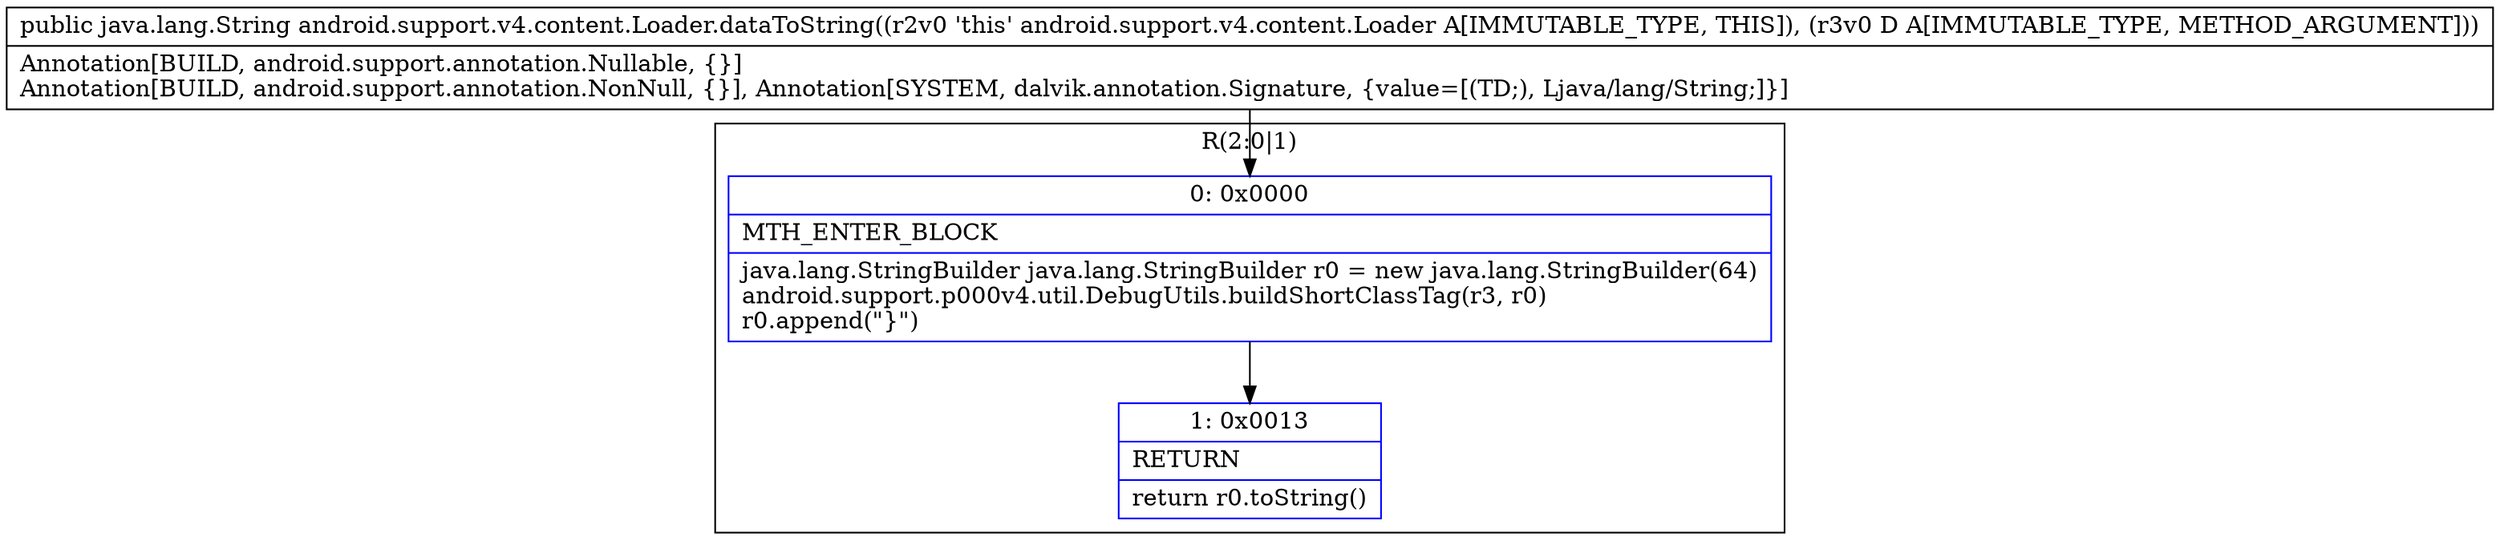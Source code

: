 digraph "CFG forandroid.support.v4.content.Loader.dataToString(Ljava\/lang\/Object;)Ljava\/lang\/String;" {
subgraph cluster_Region_2132551835 {
label = "R(2:0|1)";
node [shape=record,color=blue];
Node_0 [shape=record,label="{0\:\ 0x0000|MTH_ENTER_BLOCK\l|java.lang.StringBuilder java.lang.StringBuilder r0 = new java.lang.StringBuilder(64)\landroid.support.p000v4.util.DebugUtils.buildShortClassTag(r3, r0)\lr0.append(\"\}\")\l}"];
Node_1 [shape=record,label="{1\:\ 0x0013|RETURN\l|return r0.toString()\l}"];
}
MethodNode[shape=record,label="{public java.lang.String android.support.v4.content.Loader.dataToString((r2v0 'this' android.support.v4.content.Loader A[IMMUTABLE_TYPE, THIS]), (r3v0 D A[IMMUTABLE_TYPE, METHOD_ARGUMENT]))  | Annotation[BUILD, android.support.annotation.Nullable, \{\}]\lAnnotation[BUILD, android.support.annotation.NonNull, \{\}], Annotation[SYSTEM, dalvik.annotation.Signature, \{value=[(TD;), Ljava\/lang\/String;]\}]\l}"];
MethodNode -> Node_0;
Node_0 -> Node_1;
}

